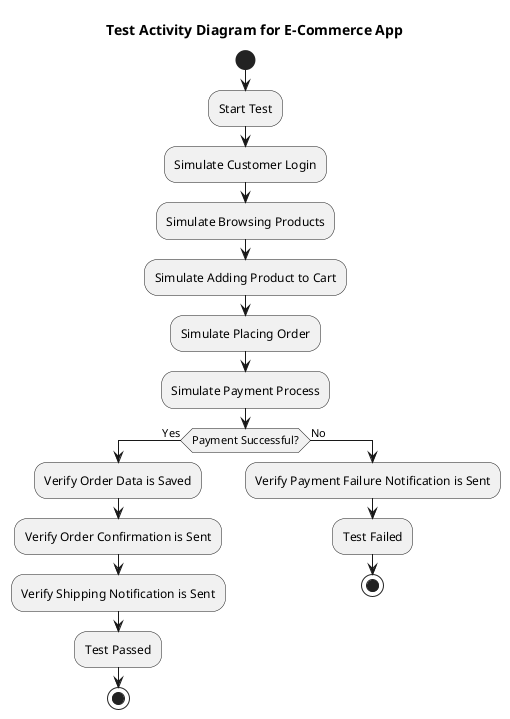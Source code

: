 @startuml

title Test Activity Diagram for E-Commerce App

start

:Start Test;

:Simulate Customer Login;

:Simulate Browsing Products;

:Simulate Adding Product to Cart;

:Simulate Placing Order;

:Simulate Payment Process;

if (Payment Successful?) then (Yes)
    :Verify Order Data is Saved;
    :Verify Order Confirmation is Sent;
    :Verify Shipping Notification is Sent;
    :Test Passed;
    stop
else (No)
    :Verify Payment Failure Notification is Sent;
    :Test Failed;
    stop
endif

@enduml